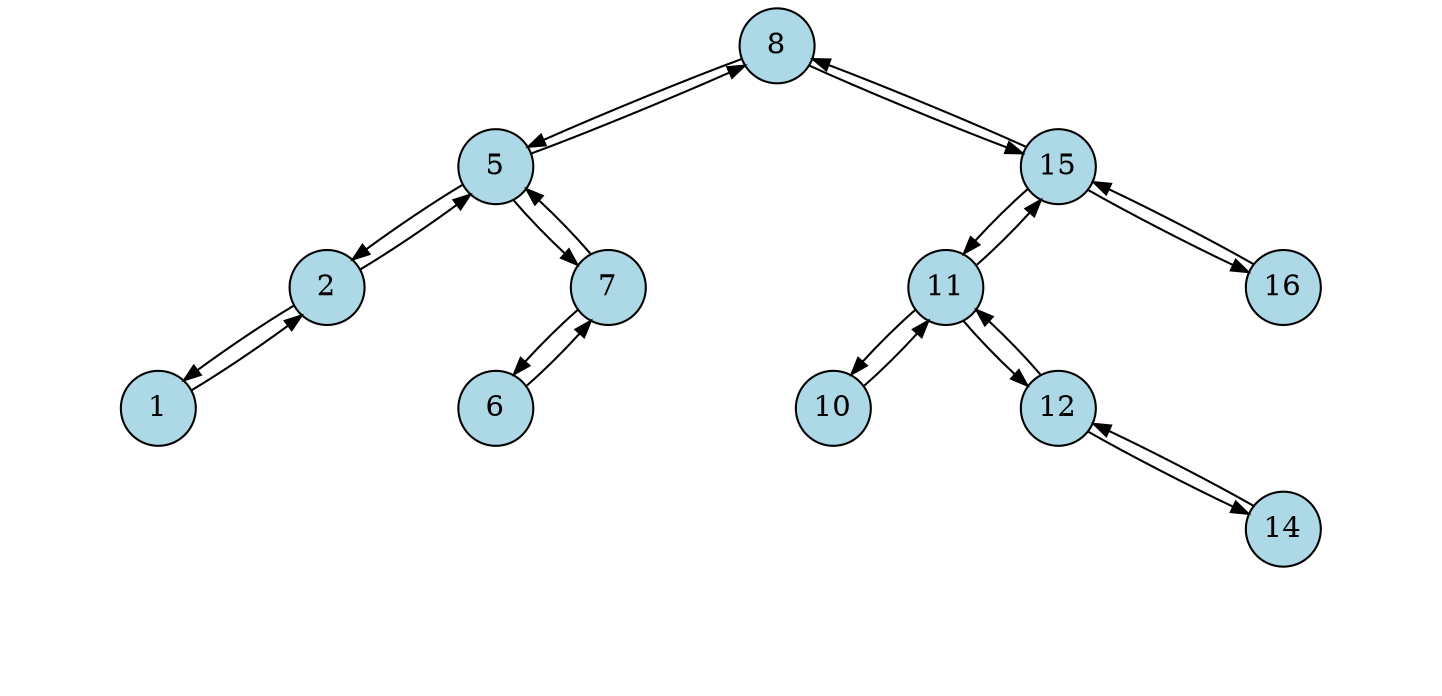 digraph {
graph [
  nodesep=0.25,
  ranksep=0.3,
  splines=line
];
node [
  style=filled,
  fillcolor=lightblue,
  shape=circle,
  fixedsize=true,
  width=0.5
];
edge [
  arrowsize=0.8,
  color=black
];

139821586645456 [
  label="8"
];
139821586645360 [
  label="5"
];
139821586645264 [
  label="2"
];
139821586645232 [
  label="1"
];
139821581971056 [
  label="i1"
  style="invis"
];
139821581971440 [
  label="i2"
  style="invis"
];
139821581971824 [
  label="i3"
  style="invis"
];
139821581972208 [
  label="i4"
  style="invis"
];
139821581972592 [
  label="i5"
  style="invis"
];
139821581972912 [
  label="i6"
  style="invis"
];
139821586645424 [
  label="7"
];
139821586645392 [
  label="6"
];
139821581973744 [
  label="i7"
  style="invis"
];
139821581974128 [
  label="i8"
  style="invis"
];
139821581974448 [
  label="i9"
  style="invis"
];
139821581974832 [
  label="i10"
  style="invis"
];
139821581975216 [
  label="i11"
  style="invis"
];
139821582024944 [
  label="i12"
  style="invis"
];
139821586645680 [
  label="15"
];
139821586645552 [
  label="11"
];
139821586645520 [
  label="10"
];
139821582026032 [
  label="i13"
  style="invis"
];
139821582026416 [
  label="i14"
  style="invis"
];
139821582026736 [
  label="i15"
  style="invis"
];
139821582027120 [
  label="i16"
  style="invis"
];
139821586645584 [
  label="12"
];
139821582027696 [
  label="i17"
  style="invis"
];
139821582028080 [
  label="i18"
  style="invis"
];
139821586645648 [
  label="14"
];
139821582028592 [
  label="i19"
  style="invis"
];
139821582028976 [
  label="i20"
  style="invis"
];
139821582029296 [
  label="i21"
  style="invis"
];
139821582029936 [
  label="i22"
  style="invis"
];
139821586645712 [
  label="16"
];
139821582030512 [
  label="i23"
  style="invis"
];
139821582030896 [
  label="i24"
  style="invis"
];
139821582031216 [
  label="i25"
  style="invis"
];
139821586645360 -> 139821586645456 [

];
139821586645264 -> 139821586645360 [

];
139821586645232 -> 139821586645264 [

];
139821586645232 -> 139821581971056 [
  style="invis"
  weight="5"
];
139821586645232 -> 139821581971440 [
  style="invis"
  weight="5"
];
139821586645232 -> 139821581971824 [
  style="invis"
  weight="5"
];
139821586645264 -> 139821586645232 [

];
139821586645264 -> 139821581972208 [
  style="invis"
  weight="5"
];
139821586645264 -> 139821581972592 [
  style="invis"
  weight="5"
];
139821586645360 -> 139821586645264 [

];
139821586645360 -> 139821581972912 [
  style="invis"
  weight="5"
];
139821586645424 -> 139821586645360 [

];
139821586645392 -> 139821586645424 [

];
139821586645392 -> 139821581973744 [
  style="invis"
  weight="5"
];
139821586645392 -> 139821581974128 [
  style="invis"
  weight="5"
];
139821586645392 -> 139821581974448 [
  style="invis"
  weight="5"
];
139821586645424 -> 139821586645392 [

];
139821586645424 -> 139821581974832 [
  style="invis"
  weight="5"
];
139821586645424 -> 139821581975216 [
  style="invis"
  weight="5"
];
139821586645360 -> 139821586645424 [

];
139821586645456 -> 139821586645360 [

];
139821586645456 -> 139821582024944 [
  style="invis"
  weight="5"
];
139821586645680 -> 139821586645456 [

];
139821586645552 -> 139821586645680 [

];
139821586645520 -> 139821586645552 [

];
139821586645520 -> 139821582026032 [
  style="invis"
  weight="5"
];
139821586645520 -> 139821582026416 [
  style="invis"
  weight="5"
];
139821586645520 -> 139821582026736 [
  style="invis"
  weight="5"
];
139821586645552 -> 139821586645520 [

];
139821586645552 -> 139821582027120 [
  style="invis"
  weight="5"
];
139821586645584 -> 139821586645552 [

];
139821586645584 -> 139821582027696 [
  style="invis"
  weight="5"
];
139821586645584 -> 139821582028080 [
  style="invis"
  weight="5"
];
139821586645648 -> 139821586645584 [

];
139821586645648 -> 139821582028592 [
  style="invis"
  weight="5"
];
139821586645648 -> 139821582028976 [
  style="invis"
  weight="5"
];
139821586645648 -> 139821582029296 [
  style="invis"
  weight="5"
];
139821586645584 -> 139821586645648 [

];
139821586645552 -> 139821586645584 [

];
139821586645680 -> 139821586645552 [

];
139821586645680 -> 139821582029936 [
  style="invis"
  weight="5"
];
139821586645712 -> 139821586645680 [

];
139821586645712 -> 139821582030512 [
  style="invis"
  weight="5"
];
139821586645712 -> 139821582030896 [
  style="invis"
  weight="5"
];
139821586645712 -> 139821582031216 [
  style="invis"
  weight="5"
];
139821586645680 -> 139821586645712 [

];
139821586645456 -> 139821586645680 [

];
}